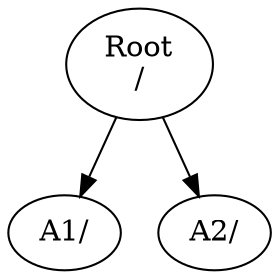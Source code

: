 // $FreeBSD: doc/zh_TW.Big5/books/handbook/basics/example-dir1.dot,v 1.1 2006/01/06 09:15:35 vanilla Exp $

digraph directory {
	root [label="Root\n/"];
	root -> "A1/";
	root -> "A2/";
}
